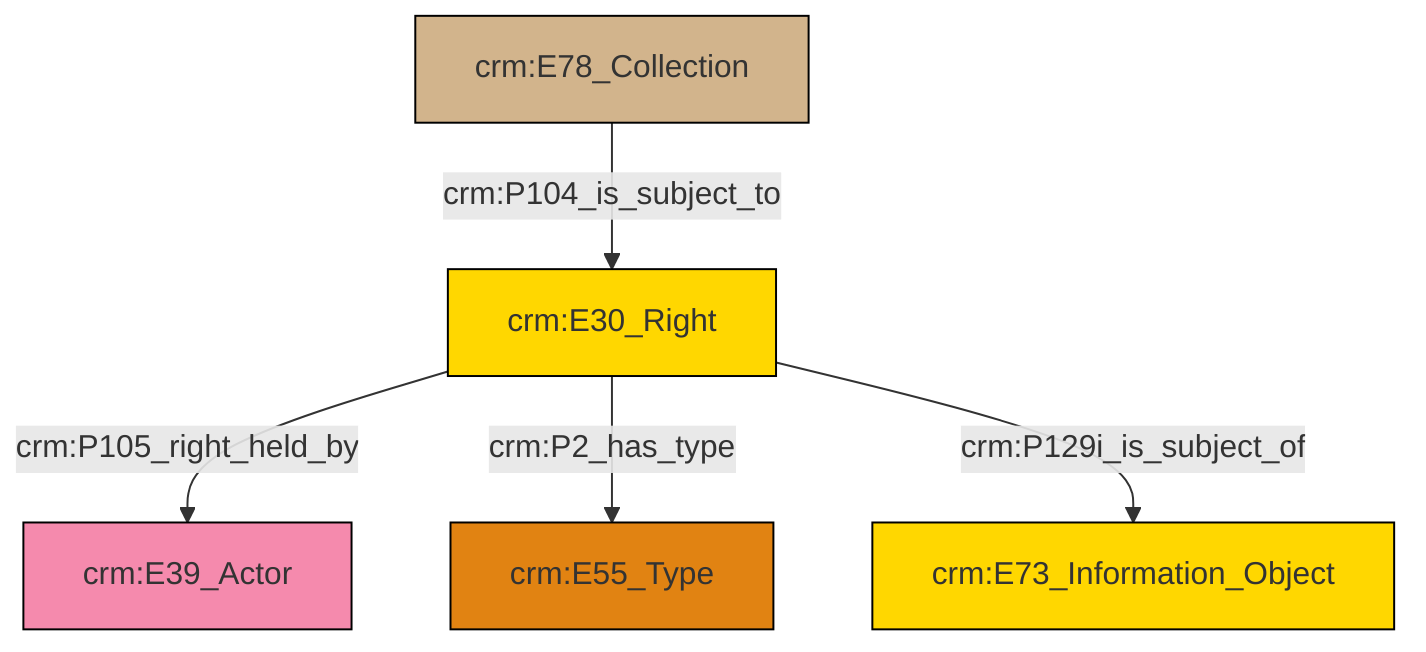 graph TD
classDef Literal fill:#f2f2f2,stroke:#000000;
classDef CRM_Entity fill:#FFFFFF,stroke:#000000;
classDef Temporal_Entity fill:#00C9E6, stroke:#000000;
classDef Type fill:#E18312, stroke:#000000;
classDef Time-Span fill:#2C9C91, stroke:#000000;
classDef Appellation fill:#FFEB7F, stroke:#000000;
classDef Place fill:#008836, stroke:#000000;
classDef Persistent_Item fill:#B266B2, stroke:#000000;
classDef Conceptual_Object fill:#FFD700, stroke:#000000;
classDef Physical_Thing fill:#D2B48C, stroke:#000000;
classDef Actor fill:#f58aad, stroke:#000000;
classDef PC_Classes fill:#4ce600, stroke:#000000;
classDef Multi fill:#cccccc,stroke:#000000;

2["crm:E30_Right"]:::Conceptual_Object -->|crm:P105_right_held_by| 3["crm:E39_Actor"]:::Actor
4["crm:E78_Collection"]:::Physical_Thing -->|crm:P104_is_subject_to| 2["crm:E30_Right"]:::Conceptual_Object
2["crm:E30_Right"]:::Conceptual_Object -->|crm:P2_has_type| 6["crm:E55_Type"]:::Type
2["crm:E30_Right"]:::Conceptual_Object -->|crm:P129i_is_subject_of| 0["crm:E73_Information_Object"]:::Conceptual_Object